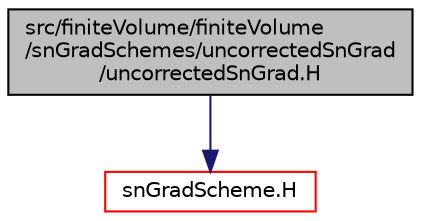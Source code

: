 digraph "src/finiteVolume/finiteVolume/snGradSchemes/uncorrectedSnGrad/uncorrectedSnGrad.H"
{
  bgcolor="transparent";
  edge [fontname="Helvetica",fontsize="10",labelfontname="Helvetica",labelfontsize="10"];
  node [fontname="Helvetica",fontsize="10",shape=record];
  Node1 [label="src/finiteVolume/finiteVolume\l/snGradSchemes/uncorrectedSnGrad\l/uncorrectedSnGrad.H",height=0.2,width=0.4,color="black", fillcolor="grey75", style="filled", fontcolor="black"];
  Node1 -> Node2 [color="midnightblue",fontsize="10",style="solid",fontname="Helvetica"];
  Node2 [label="snGradScheme.H",height=0.2,width=0.4,color="red",URL="$a05792.html"];
}
